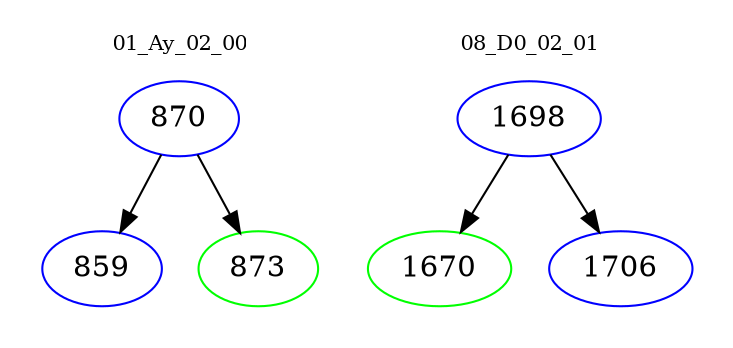 digraph{
subgraph cluster_0 {
color = white
label = "01_Ay_02_00";
fontsize=10;
T0_870 [label="870", color="blue"]
T0_870 -> T0_859 [color="black"]
T0_859 [label="859", color="blue"]
T0_870 -> T0_873 [color="black"]
T0_873 [label="873", color="green"]
}
subgraph cluster_1 {
color = white
label = "08_D0_02_01";
fontsize=10;
T1_1698 [label="1698", color="blue"]
T1_1698 -> T1_1670 [color="black"]
T1_1670 [label="1670", color="green"]
T1_1698 -> T1_1706 [color="black"]
T1_1706 [label="1706", color="blue"]
}
}
